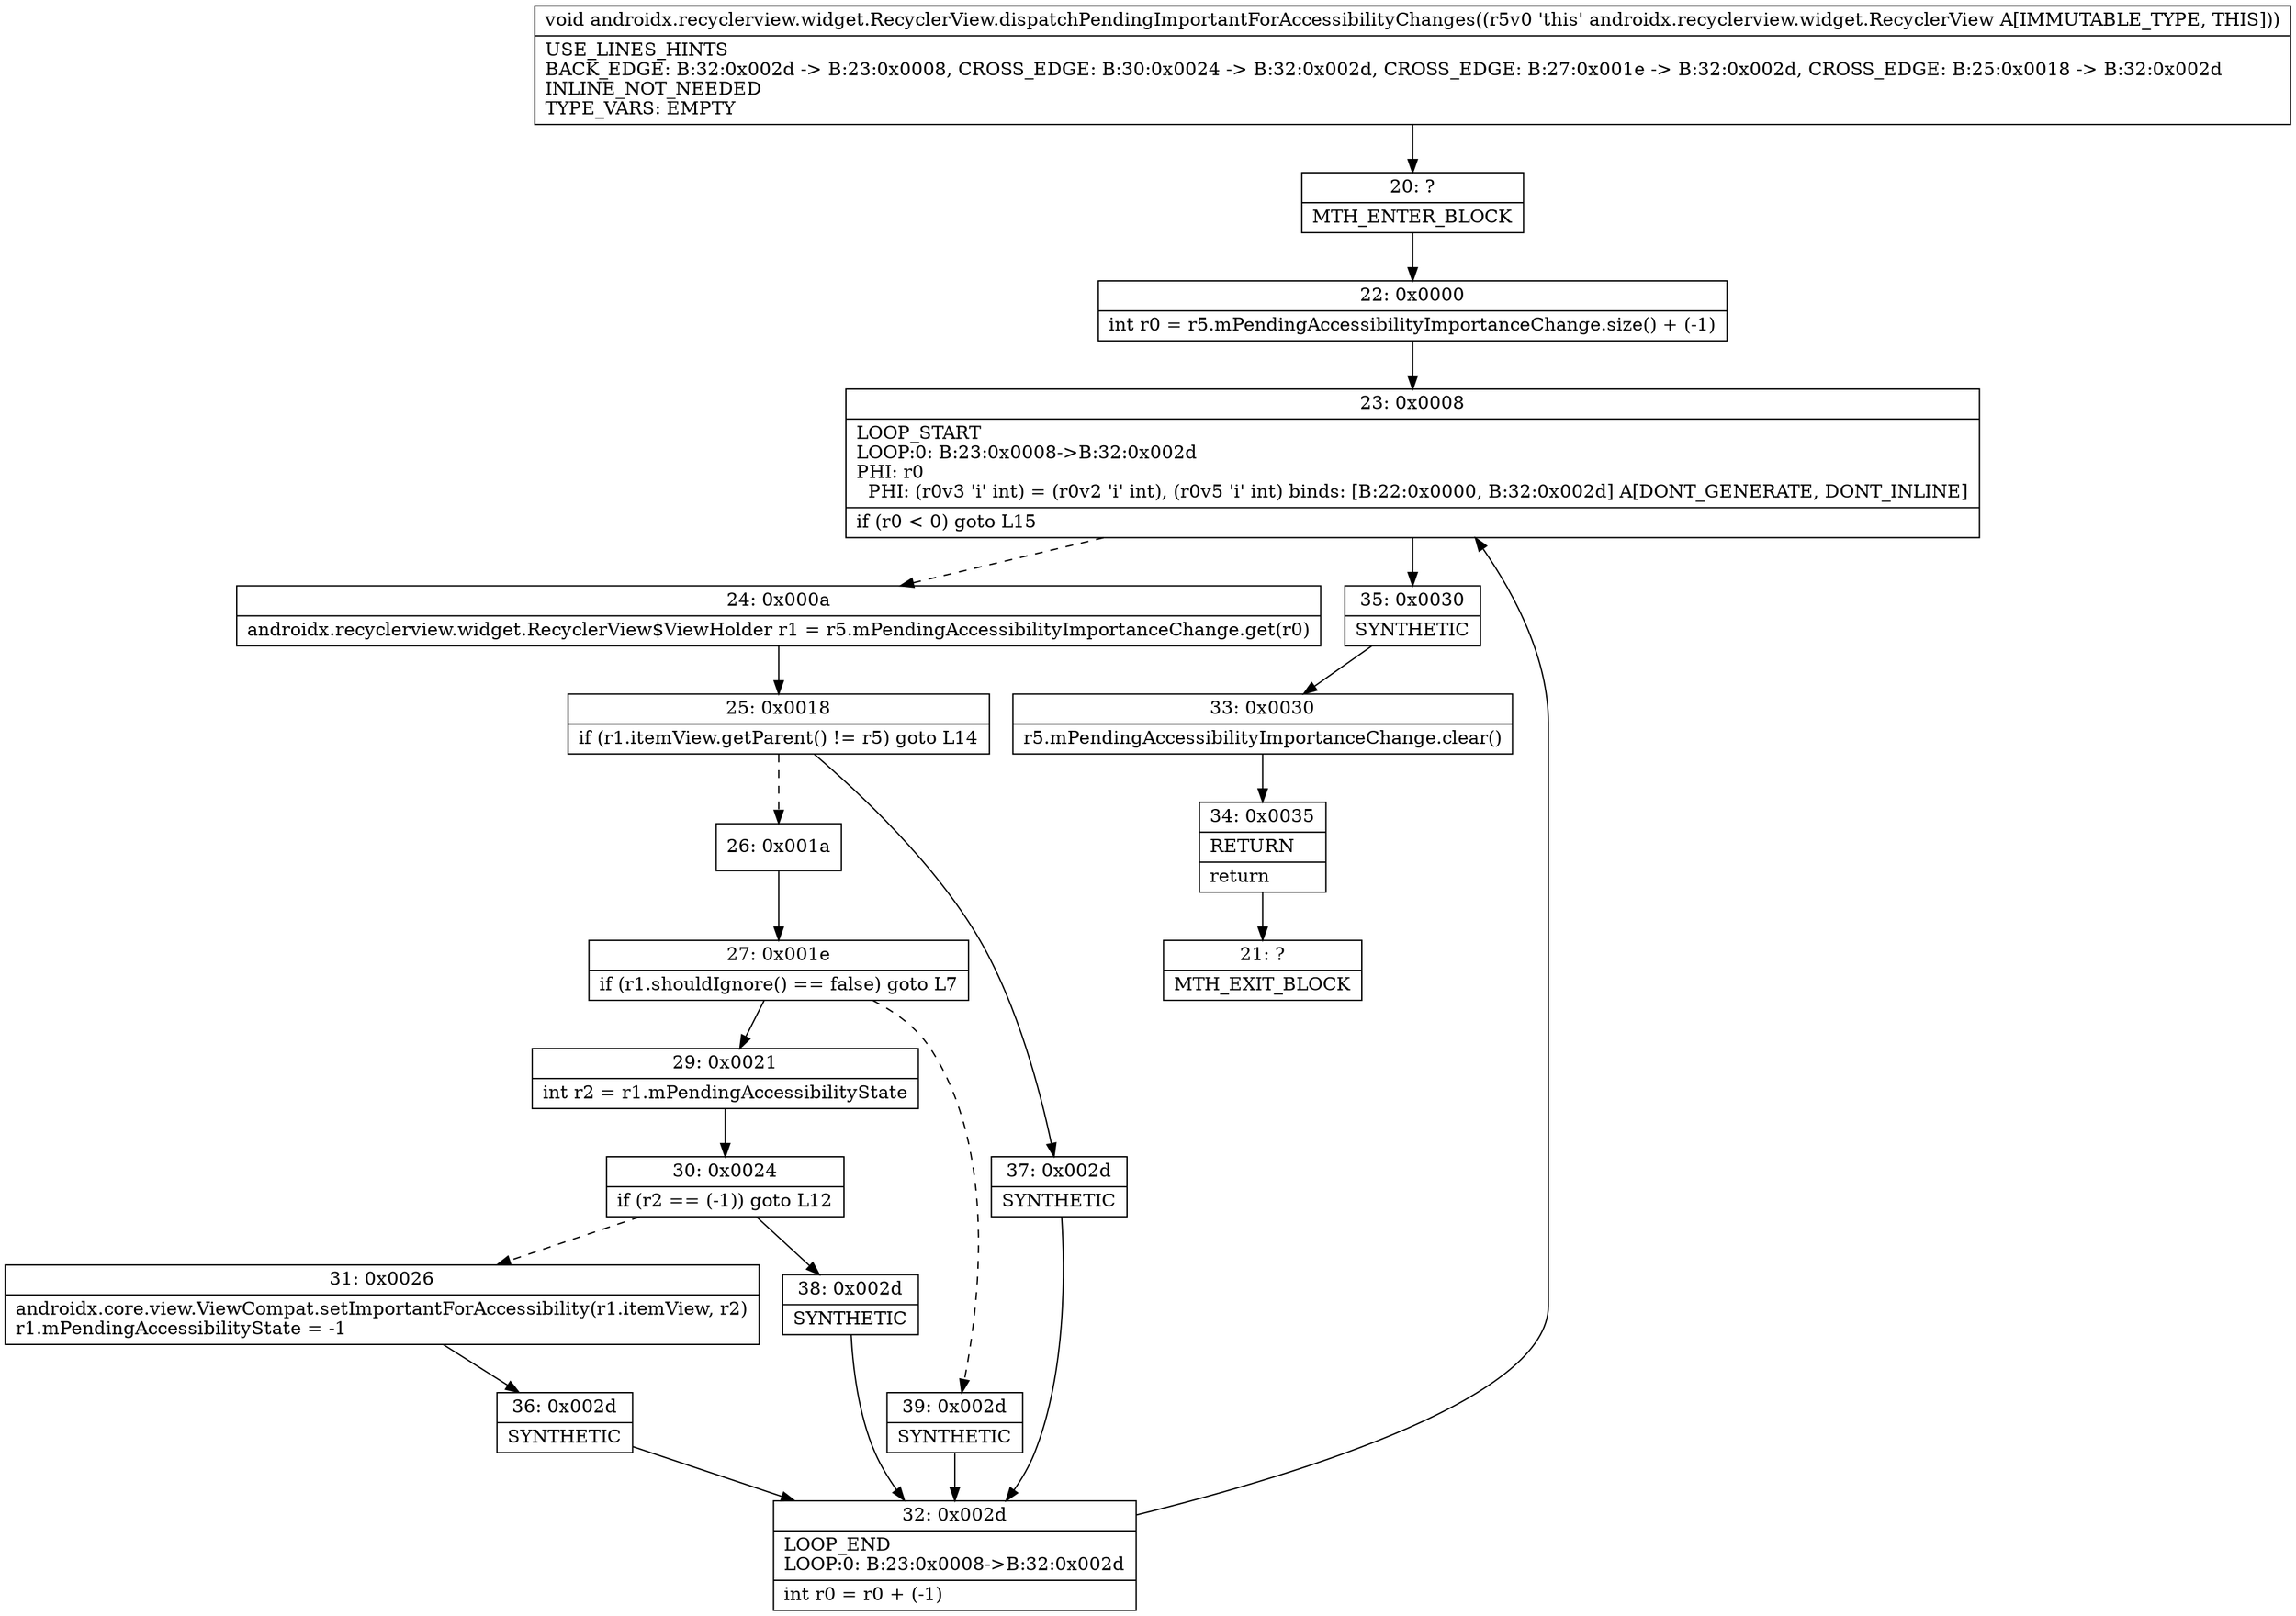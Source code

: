digraph "CFG forandroidx.recyclerview.widget.RecyclerView.dispatchPendingImportantForAccessibilityChanges()V" {
Node_20 [shape=record,label="{20\:\ ?|MTH_ENTER_BLOCK\l}"];
Node_22 [shape=record,label="{22\:\ 0x0000|int r0 = r5.mPendingAccessibilityImportanceChange.size() + (\-1)\l}"];
Node_23 [shape=record,label="{23\:\ 0x0008|LOOP_START\lLOOP:0: B:23:0x0008\-\>B:32:0x002d\lPHI: r0 \l  PHI: (r0v3 'i' int) = (r0v2 'i' int), (r0v5 'i' int) binds: [B:22:0x0000, B:32:0x002d] A[DONT_GENERATE, DONT_INLINE]\l|if (r0 \< 0) goto L15\l}"];
Node_24 [shape=record,label="{24\:\ 0x000a|androidx.recyclerview.widget.RecyclerView$ViewHolder r1 = r5.mPendingAccessibilityImportanceChange.get(r0)\l}"];
Node_25 [shape=record,label="{25\:\ 0x0018|if (r1.itemView.getParent() != r5) goto L14\l}"];
Node_26 [shape=record,label="{26\:\ 0x001a}"];
Node_27 [shape=record,label="{27\:\ 0x001e|if (r1.shouldIgnore() == false) goto L7\l}"];
Node_29 [shape=record,label="{29\:\ 0x0021|int r2 = r1.mPendingAccessibilityState\l}"];
Node_30 [shape=record,label="{30\:\ 0x0024|if (r2 == (\-1)) goto L12\l}"];
Node_31 [shape=record,label="{31\:\ 0x0026|androidx.core.view.ViewCompat.setImportantForAccessibility(r1.itemView, r2)\lr1.mPendingAccessibilityState = \-1\l}"];
Node_36 [shape=record,label="{36\:\ 0x002d|SYNTHETIC\l}"];
Node_32 [shape=record,label="{32\:\ 0x002d|LOOP_END\lLOOP:0: B:23:0x0008\-\>B:32:0x002d\l|int r0 = r0 + (\-1)\l}"];
Node_38 [shape=record,label="{38\:\ 0x002d|SYNTHETIC\l}"];
Node_39 [shape=record,label="{39\:\ 0x002d|SYNTHETIC\l}"];
Node_37 [shape=record,label="{37\:\ 0x002d|SYNTHETIC\l}"];
Node_35 [shape=record,label="{35\:\ 0x0030|SYNTHETIC\l}"];
Node_33 [shape=record,label="{33\:\ 0x0030|r5.mPendingAccessibilityImportanceChange.clear()\l}"];
Node_34 [shape=record,label="{34\:\ 0x0035|RETURN\l|return\l}"];
Node_21 [shape=record,label="{21\:\ ?|MTH_EXIT_BLOCK\l}"];
MethodNode[shape=record,label="{void androidx.recyclerview.widget.RecyclerView.dispatchPendingImportantForAccessibilityChanges((r5v0 'this' androidx.recyclerview.widget.RecyclerView A[IMMUTABLE_TYPE, THIS]))  | USE_LINES_HINTS\lBACK_EDGE: B:32:0x002d \-\> B:23:0x0008, CROSS_EDGE: B:30:0x0024 \-\> B:32:0x002d, CROSS_EDGE: B:27:0x001e \-\> B:32:0x002d, CROSS_EDGE: B:25:0x0018 \-\> B:32:0x002d\lINLINE_NOT_NEEDED\lTYPE_VARS: EMPTY\l}"];
MethodNode -> Node_20;Node_20 -> Node_22;
Node_22 -> Node_23;
Node_23 -> Node_24[style=dashed];
Node_23 -> Node_35;
Node_24 -> Node_25;
Node_25 -> Node_26[style=dashed];
Node_25 -> Node_37;
Node_26 -> Node_27;
Node_27 -> Node_29;
Node_27 -> Node_39[style=dashed];
Node_29 -> Node_30;
Node_30 -> Node_31[style=dashed];
Node_30 -> Node_38;
Node_31 -> Node_36;
Node_36 -> Node_32;
Node_32 -> Node_23;
Node_38 -> Node_32;
Node_39 -> Node_32;
Node_37 -> Node_32;
Node_35 -> Node_33;
Node_33 -> Node_34;
Node_34 -> Node_21;
}

